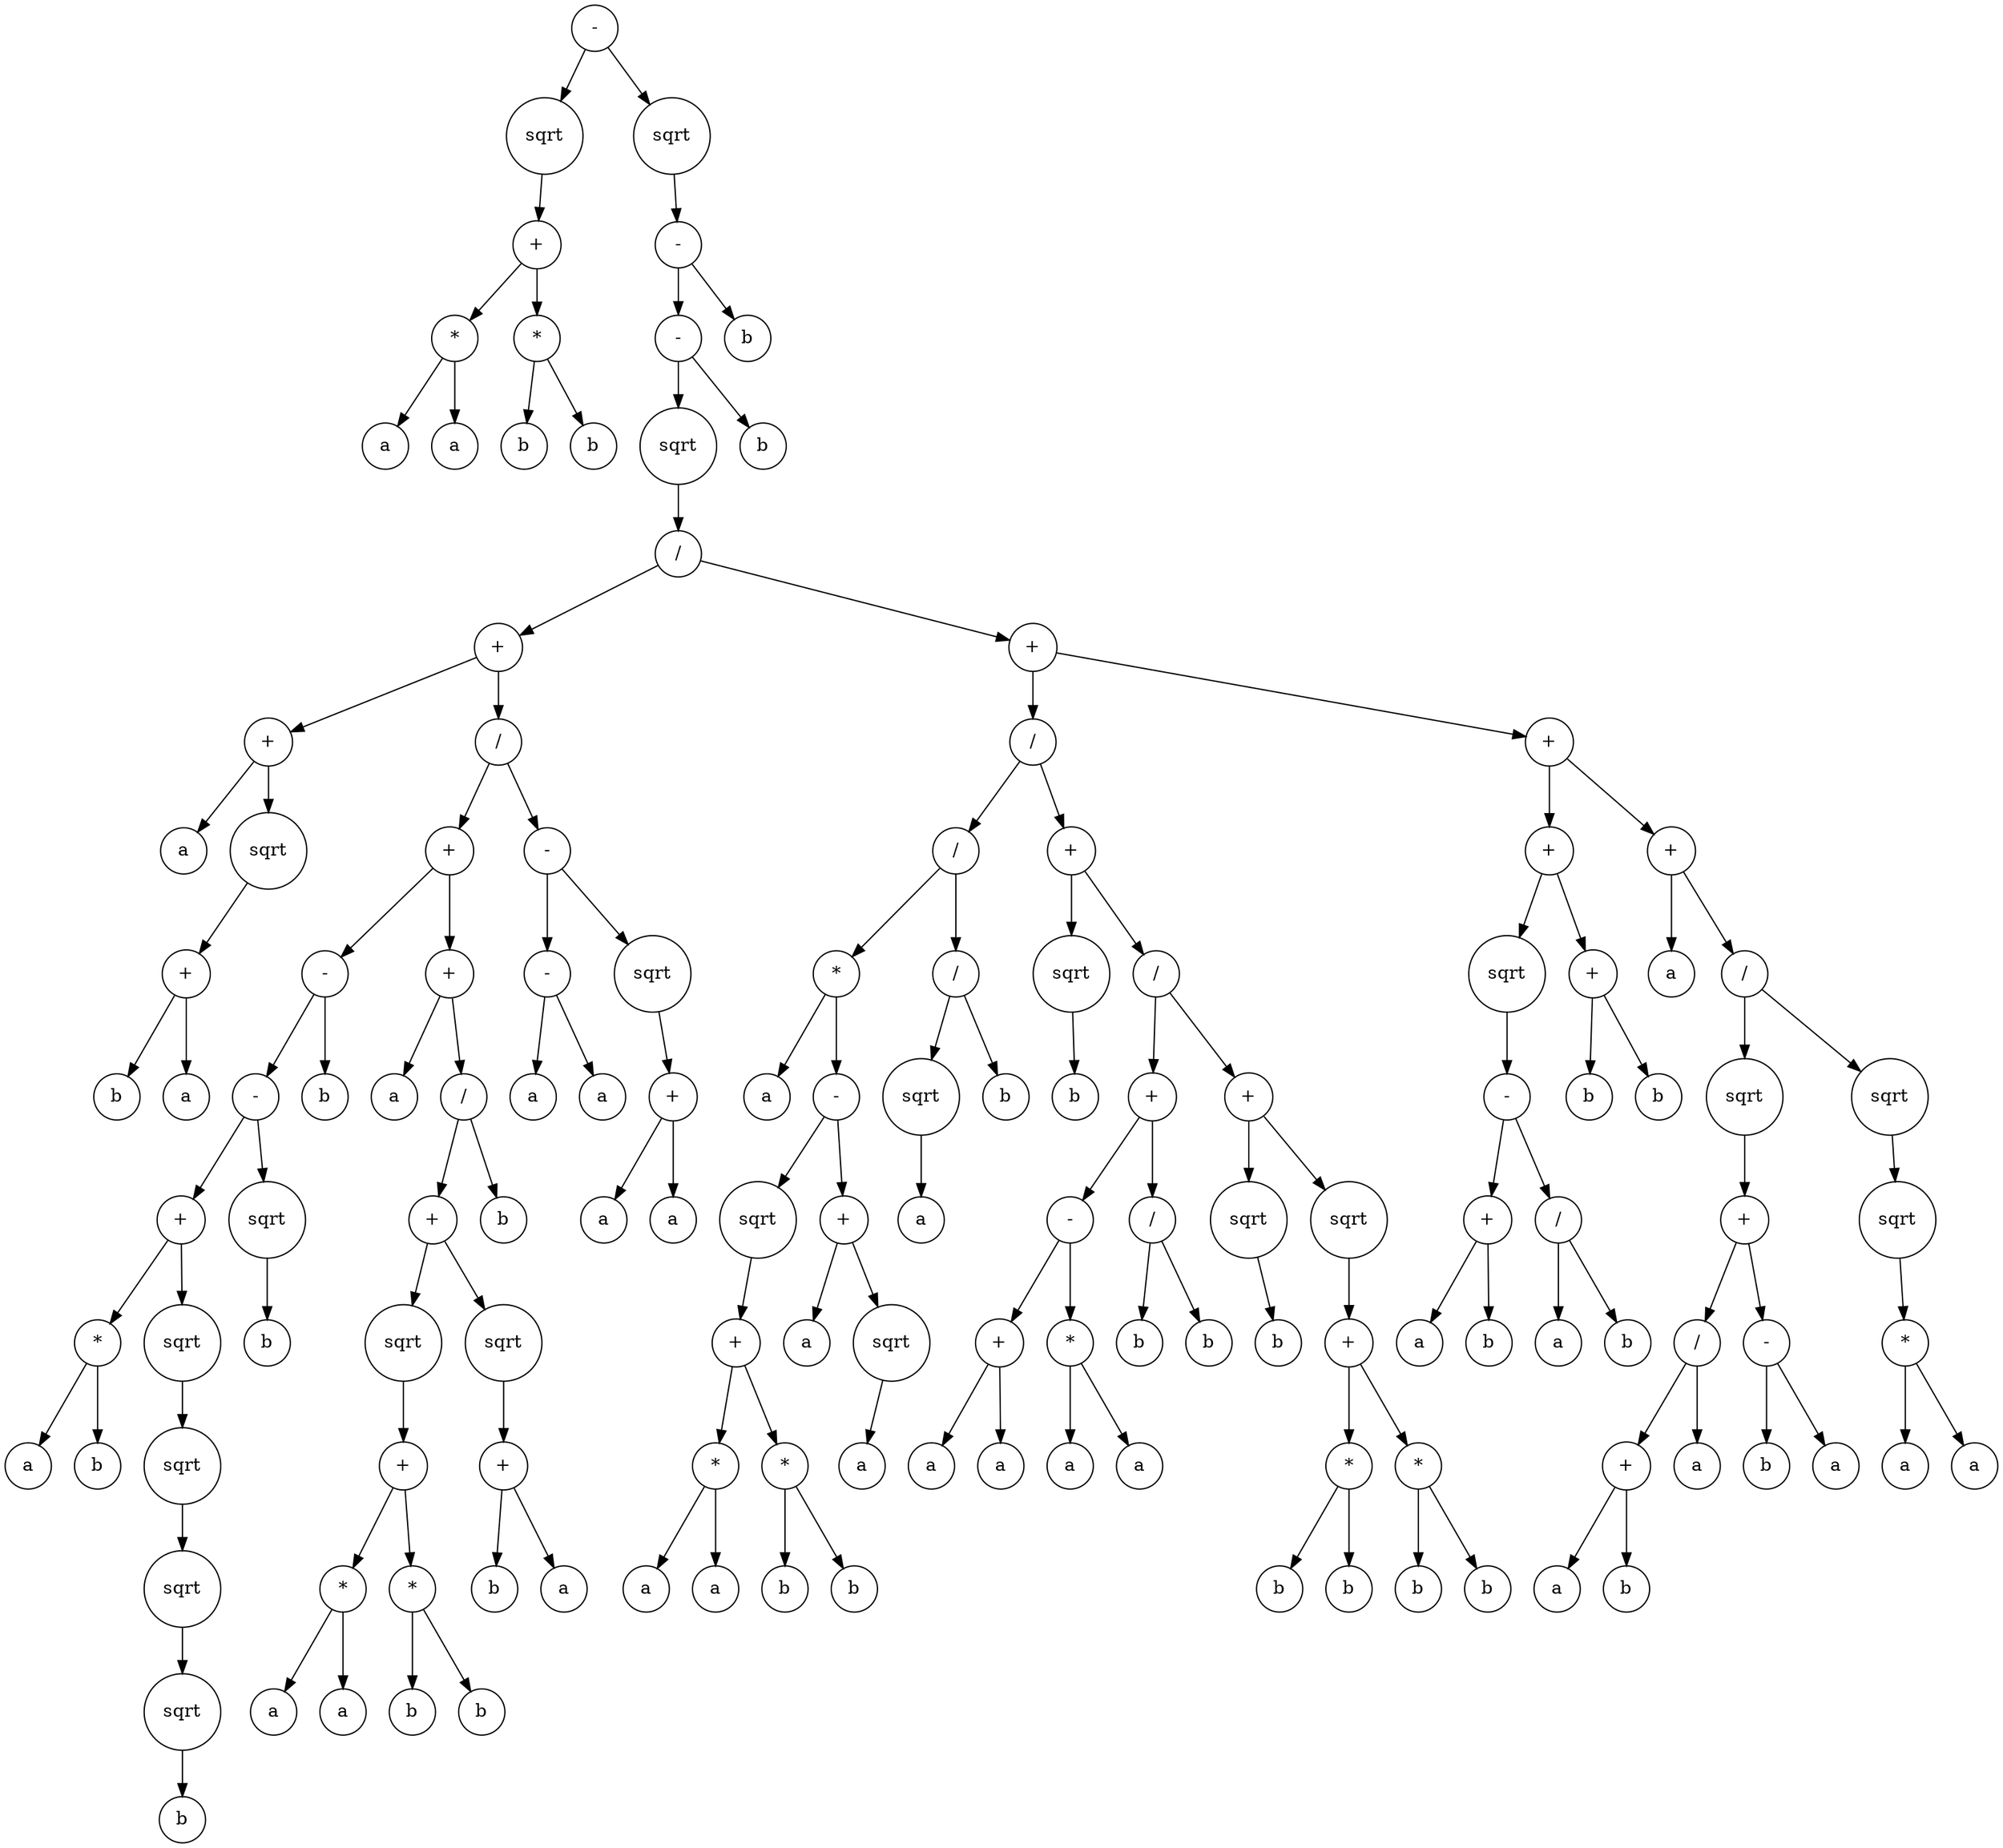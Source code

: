 digraph g {
graph [ordering=out];
node [shape=circle];
n[label = "-"];
n0[label = "sqrt"];
n00[label = "+"];
n000[label = "*"];
n0000[label = "a"];
n000 -> n0000;
n0001[label = "a"];
n000 -> n0001;
n00 -> n000;
n001[label = "*"];
n0010[label = "b"];
n001 -> n0010;
n0011[label = "b"];
n001 -> n0011;
n00 -> n001;
n0 -> n00;
n -> n0;
n1[label = "sqrt"];
n10[label = "-"];
n100[label = "-"];
n1000[label = "sqrt"];
n10000[label = "/"];
n100000[label = "+"];
n1000000[label = "+"];
n10000000[label = "a"];
n1000000 -> n10000000;
n10000001[label = "sqrt"];
n100000010[label = "+"];
n1000000100[label = "b"];
n100000010 -> n1000000100;
n1000000101[label = "a"];
n100000010 -> n1000000101;
n10000001 -> n100000010;
n1000000 -> n10000001;
n100000 -> n1000000;
n1000001[label = "/"];
n10000010[label = "+"];
n100000100[label = "-"];
n1000001000[label = "-"];
n10000010000[label = "+"];
n100000100000[label = "*"];
n1000001000000[label = "a"];
n100000100000 -> n1000001000000;
n1000001000001[label = "b"];
n100000100000 -> n1000001000001;
n10000010000 -> n100000100000;
n100000100001[label = "sqrt"];
n1000001000010[label = "sqrt"];
n10000010000100[label = "sqrt"];
n100000100001000[label = "sqrt"];
n1000001000010000[label = "b"];
n100000100001000 -> n1000001000010000;
n10000010000100 -> n100000100001000;
n1000001000010 -> n10000010000100;
n100000100001 -> n1000001000010;
n10000010000 -> n100000100001;
n1000001000 -> n10000010000;
n10000010001[label = "sqrt"];
n100000100010[label = "b"];
n10000010001 -> n100000100010;
n1000001000 -> n10000010001;
n100000100 -> n1000001000;
n1000001001[label = "b"];
n100000100 -> n1000001001;
n10000010 -> n100000100;
n100000101[label = "+"];
n1000001010[label = "a"];
n100000101 -> n1000001010;
n1000001011[label = "/"];
n10000010110[label = "+"];
n100000101100[label = "sqrt"];
n1000001011000[label = "+"];
n10000010110000[label = "*"];
n100000101100000[label = "a"];
n10000010110000 -> n100000101100000;
n100000101100001[label = "a"];
n10000010110000 -> n100000101100001;
n1000001011000 -> n10000010110000;
n10000010110001[label = "*"];
n100000101100010[label = "b"];
n10000010110001 -> n100000101100010;
n100000101100011[label = "b"];
n10000010110001 -> n100000101100011;
n1000001011000 -> n10000010110001;
n100000101100 -> n1000001011000;
n10000010110 -> n100000101100;
n100000101101[label = "sqrt"];
n1000001011010[label = "+"];
n10000010110100[label = "b"];
n1000001011010 -> n10000010110100;
n10000010110101[label = "a"];
n1000001011010 -> n10000010110101;
n100000101101 -> n1000001011010;
n10000010110 -> n100000101101;
n1000001011 -> n10000010110;
n10000010111[label = "b"];
n1000001011 -> n10000010111;
n100000101 -> n1000001011;
n10000010 -> n100000101;
n1000001 -> n10000010;
n10000011[label = "-"];
n100000110[label = "-"];
n1000001100[label = "a"];
n100000110 -> n1000001100;
n1000001101[label = "a"];
n100000110 -> n1000001101;
n10000011 -> n100000110;
n100000111[label = "sqrt"];
n1000001110[label = "+"];
n10000011100[label = "a"];
n1000001110 -> n10000011100;
n10000011101[label = "a"];
n1000001110 -> n10000011101;
n100000111 -> n1000001110;
n10000011 -> n100000111;
n1000001 -> n10000011;
n100000 -> n1000001;
n10000 -> n100000;
n100001[label = "+"];
n1000010[label = "/"];
n10000100[label = "/"];
n100001000[label = "*"];
n1000010000[label = "a"];
n100001000 -> n1000010000;
n1000010001[label = "-"];
n10000100010[label = "sqrt"];
n100001000100[label = "+"];
n1000010001000[label = "*"];
n10000100010000[label = "a"];
n1000010001000 -> n10000100010000;
n10000100010001[label = "a"];
n1000010001000 -> n10000100010001;
n100001000100 -> n1000010001000;
n1000010001001[label = "*"];
n10000100010010[label = "b"];
n1000010001001 -> n10000100010010;
n10000100010011[label = "b"];
n1000010001001 -> n10000100010011;
n100001000100 -> n1000010001001;
n10000100010 -> n100001000100;
n1000010001 -> n10000100010;
n10000100011[label = "+"];
n100001000110[label = "a"];
n10000100011 -> n100001000110;
n100001000111[label = "sqrt"];
n1000010001110[label = "a"];
n100001000111 -> n1000010001110;
n10000100011 -> n100001000111;
n1000010001 -> n10000100011;
n100001000 -> n1000010001;
n10000100 -> n100001000;
n100001001[label = "/"];
n1000010010[label = "sqrt"];
n10000100100[label = "a"];
n1000010010 -> n10000100100;
n100001001 -> n1000010010;
n1000010011[label = "b"];
n100001001 -> n1000010011;
n10000100 -> n100001001;
n1000010 -> n10000100;
n10000101[label = "+"];
n100001010[label = "sqrt"];
n1000010100[label = "b"];
n100001010 -> n1000010100;
n10000101 -> n100001010;
n100001011[label = "/"];
n1000010110[label = "+"];
n10000101100[label = "-"];
n100001011000[label = "+"];
n1000010110000[label = "a"];
n100001011000 -> n1000010110000;
n1000010110001[label = "a"];
n100001011000 -> n1000010110001;
n10000101100 -> n100001011000;
n100001011001[label = "*"];
n1000010110010[label = "a"];
n100001011001 -> n1000010110010;
n1000010110011[label = "a"];
n100001011001 -> n1000010110011;
n10000101100 -> n100001011001;
n1000010110 -> n10000101100;
n10000101101[label = "/"];
n100001011010[label = "b"];
n10000101101 -> n100001011010;
n100001011011[label = "b"];
n10000101101 -> n100001011011;
n1000010110 -> n10000101101;
n100001011 -> n1000010110;
n1000010111[label = "+"];
n10000101110[label = "sqrt"];
n100001011100[label = "b"];
n10000101110 -> n100001011100;
n1000010111 -> n10000101110;
n10000101111[label = "sqrt"];
n100001011110[label = "+"];
n1000010111100[label = "*"];
n10000101111000[label = "b"];
n1000010111100 -> n10000101111000;
n10000101111001[label = "b"];
n1000010111100 -> n10000101111001;
n100001011110 -> n1000010111100;
n1000010111101[label = "*"];
n10000101111010[label = "b"];
n1000010111101 -> n10000101111010;
n10000101111011[label = "b"];
n1000010111101 -> n10000101111011;
n100001011110 -> n1000010111101;
n10000101111 -> n100001011110;
n1000010111 -> n10000101111;
n100001011 -> n1000010111;
n10000101 -> n100001011;
n1000010 -> n10000101;
n100001 -> n1000010;
n1000011[label = "+"];
n10000110[label = "+"];
n100001100[label = "sqrt"];
n1000011000[label = "-"];
n10000110000[label = "+"];
n100001100000[label = "a"];
n10000110000 -> n100001100000;
n100001100001[label = "b"];
n10000110000 -> n100001100001;
n1000011000 -> n10000110000;
n10000110001[label = "/"];
n100001100010[label = "a"];
n10000110001 -> n100001100010;
n100001100011[label = "b"];
n10000110001 -> n100001100011;
n1000011000 -> n10000110001;
n100001100 -> n1000011000;
n10000110 -> n100001100;
n100001101[label = "+"];
n1000011010[label = "b"];
n100001101 -> n1000011010;
n1000011011[label = "b"];
n100001101 -> n1000011011;
n10000110 -> n100001101;
n1000011 -> n10000110;
n10000111[label = "+"];
n100001110[label = "a"];
n10000111 -> n100001110;
n100001111[label = "/"];
n1000011110[label = "sqrt"];
n10000111100[label = "+"];
n100001111000[label = "/"];
n1000011110000[label = "+"];
n10000111100000[label = "a"];
n1000011110000 -> n10000111100000;
n10000111100001[label = "b"];
n1000011110000 -> n10000111100001;
n100001111000 -> n1000011110000;
n1000011110001[label = "a"];
n100001111000 -> n1000011110001;
n10000111100 -> n100001111000;
n100001111001[label = "-"];
n1000011110010[label = "b"];
n100001111001 -> n1000011110010;
n1000011110011[label = "a"];
n100001111001 -> n1000011110011;
n10000111100 -> n100001111001;
n1000011110 -> n10000111100;
n100001111 -> n1000011110;
n1000011111[label = "sqrt"];
n10000111110[label = "sqrt"];
n100001111100[label = "*"];
n1000011111000[label = "a"];
n100001111100 -> n1000011111000;
n1000011111001[label = "a"];
n100001111100 -> n1000011111001;
n10000111110 -> n100001111100;
n1000011111 -> n10000111110;
n100001111 -> n1000011111;
n10000111 -> n100001111;
n1000011 -> n10000111;
n100001 -> n1000011;
n10000 -> n100001;
n1000 -> n10000;
n100 -> n1000;
n1001[label = "b"];
n100 -> n1001;
n10 -> n100;
n101[label = "b"];
n10 -> n101;
n1 -> n10;
n -> n1;
}

